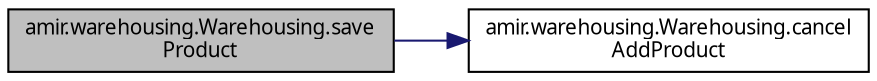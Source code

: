digraph "amir.warehousing.Warehousing.saveProduct"
{
 // LATEX_PDF_SIZE
  edge [fontname="FreeSans.ttf",fontsize="10",labelfontname="FreeSans.ttf",labelfontsize="10"];
  node [fontname="FreeSans.ttf",fontsize="10",shape=record];
  rankdir="LR";
  Node1 [label="amir.warehousing.Warehousing.save\lProduct",height=0.2,width=0.4,color="black", fillcolor="grey75", style="filled", fontcolor="black",tooltip=" "];
  Node1 -> Node2 [color="midnightblue",fontsize="10",style="solid",fontname="FreeSans.ttf"];
  Node2 [label="amir.warehousing.Warehousing.cancel\lAddProduct",height=0.2,width=0.4,color="black", fillcolor="white", style="filled",URL="$classamir_1_1warehousing_1_1_warehousing.html#aacf80900b0b325c6d0061052016ba303",tooltip=" "];
}
